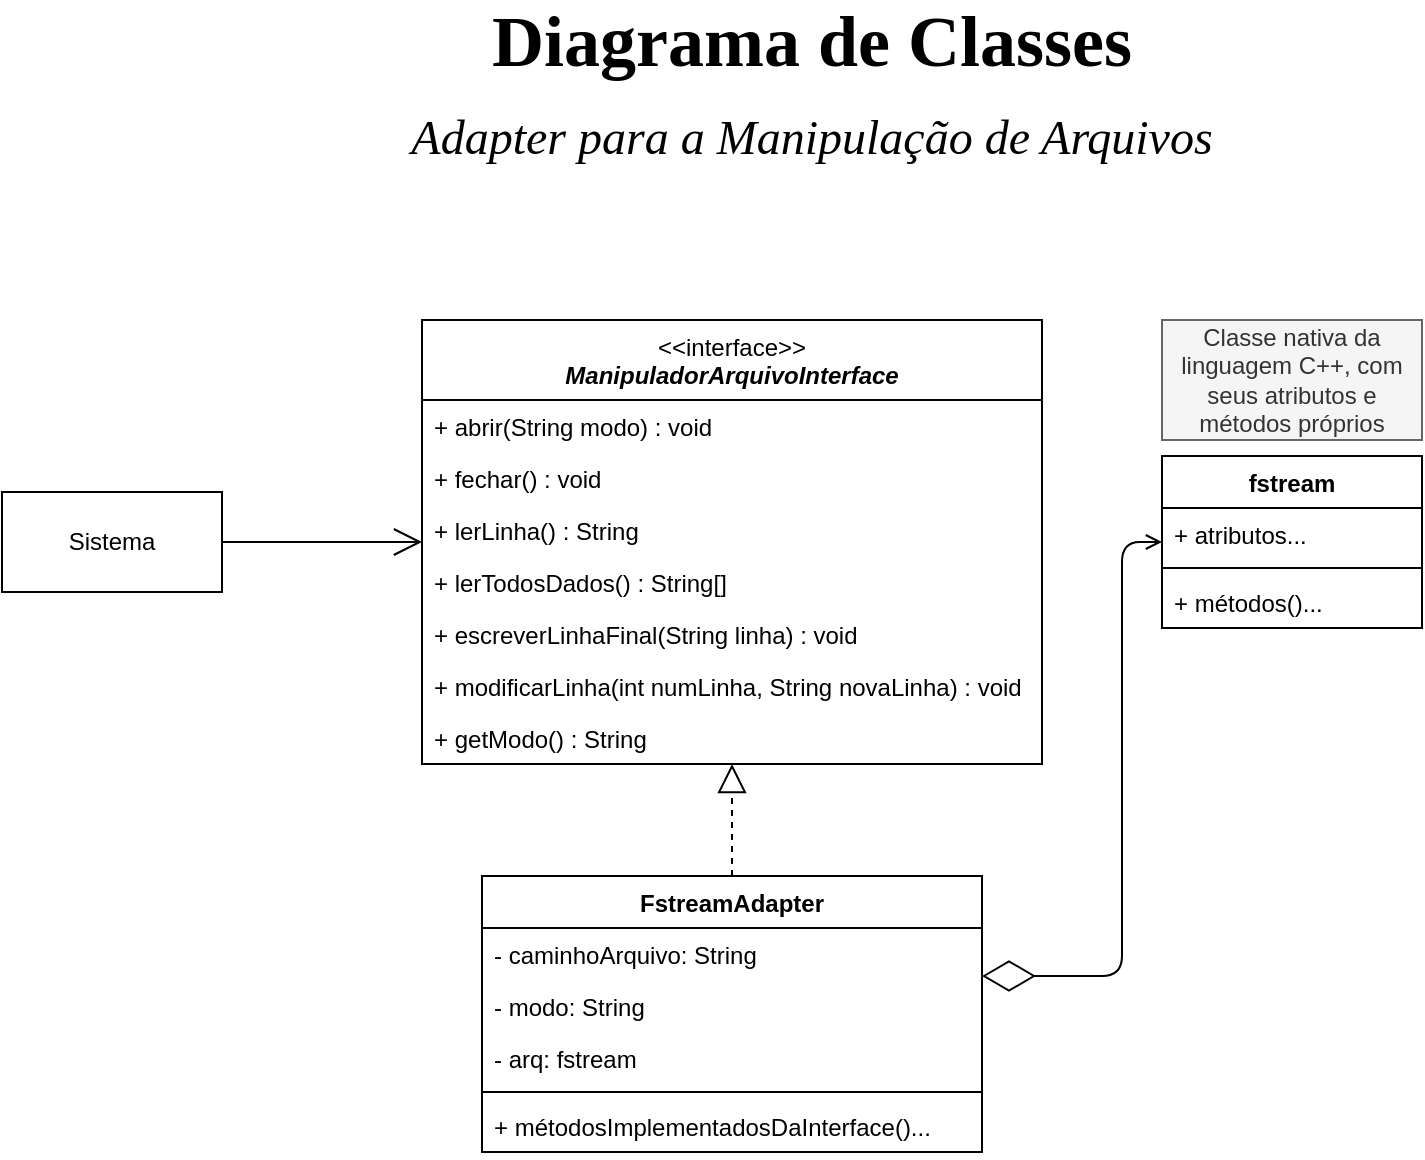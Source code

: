 <mxfile>
    <diagram id="FfDZVrdgh5tswIlTiFFX" name="Page-1">
        <mxGraphModel dx="626" dy="422" grid="1" gridSize="10" guides="1" tooltips="1" connect="1" arrows="1" fold="1" page="1" pageScale="1" pageWidth="1169" pageHeight="827" background="none" math="0" shadow="0">
            <root>
                <mxCell id="0"/>
                <mxCell id="1" parent="0"/>
                <mxCell id="2" value="&lt;div&gt;&lt;b&gt;Diagrama de Classes&lt;/b&gt;&lt;/div&gt;&lt;div&gt;&lt;i&gt;&lt;font style=&quot;font-size: 24px;&quot;&gt;Adapter para a Manipulação de Arquivos&lt;/font&gt;&lt;/i&gt;&lt;/div&gt;" style="text;html=1;align=center;verticalAlign=middle;whiteSpace=wrap;rounded=0;fontFamily=Times New Roman;fontSize=36;" parent="1" vertex="1">
                    <mxGeometry x="374" y="40" width="422" height="70" as="geometry"/>
                </mxCell>
                <mxCell id="3" value="Sistema" style="html=1;whiteSpace=wrap;" parent="1" vertex="1">
                    <mxGeometry x="180" y="278" width="110" height="50" as="geometry"/>
                </mxCell>
                <mxCell id="4" value="&lt;div&gt;&lt;span style=&quot;font-weight: normal;&quot;&gt;&amp;lt;&amp;lt;interface&amp;gt;&amp;gt;&lt;/span&gt;&lt;/div&gt;&lt;i&gt;ManipuladorArquivoInterface&lt;/i&gt;" style="swimlane;fontStyle=1;align=center;verticalAlign=top;childLayout=stackLayout;horizontal=1;startSize=40;horizontalStack=0;resizeParent=1;resizeParentMax=0;resizeLast=0;collapsible=1;marginBottom=0;whiteSpace=wrap;html=1;strokeColor=#000000;" parent="1" vertex="1">
                    <mxGeometry x="390" y="192" width="310" height="222" as="geometry"/>
                </mxCell>
                <mxCell id="7" value="+ abrir(String modo) : void" style="text;strokeColor=none;fillColor=none;align=left;verticalAlign=top;spacingLeft=4;spacingRight=4;overflow=hidden;rotatable=0;points=[[0,0.5],[1,0.5]];portConstraint=eastwest;whiteSpace=wrap;html=1;" parent="4" vertex="1">
                    <mxGeometry y="40" width="310" height="26" as="geometry"/>
                </mxCell>
                <mxCell id="9" value="+ fechar() : void" style="text;strokeColor=none;fillColor=none;align=left;verticalAlign=top;spacingLeft=4;spacingRight=4;overflow=hidden;rotatable=0;points=[[0,0.5],[1,0.5]];portConstraint=eastwest;whiteSpace=wrap;html=1;" parent="4" vertex="1">
                    <mxGeometry y="66" width="310" height="26" as="geometry"/>
                </mxCell>
                <mxCell id="11" value="+ lerLinha() : String" style="text;strokeColor=none;fillColor=none;align=left;verticalAlign=top;spacingLeft=4;spacingRight=4;overflow=hidden;rotatable=0;points=[[0,0.5],[1,0.5]];portConstraint=eastwest;whiteSpace=wrap;html=1;" parent="4" vertex="1">
                    <mxGeometry y="92" width="310" height="26" as="geometry"/>
                </mxCell>
                <mxCell id="12" value="+ lerTodosDados() : String[]" style="text;strokeColor=none;fillColor=none;align=left;verticalAlign=top;spacingLeft=4;spacingRight=4;overflow=hidden;rotatable=0;points=[[0,0.5],[1,0.5]];portConstraint=eastwest;whiteSpace=wrap;html=1;" parent="4" vertex="1">
                    <mxGeometry y="118" width="310" height="26" as="geometry"/>
                </mxCell>
                <mxCell id="13" value="+ escreverLinhaFinal(String linha) : void" style="text;strokeColor=none;fillColor=none;align=left;verticalAlign=top;spacingLeft=4;spacingRight=4;overflow=hidden;rotatable=0;points=[[0,0.5],[1,0.5]];portConstraint=eastwest;whiteSpace=wrap;html=1;" parent="4" vertex="1">
                    <mxGeometry y="144" width="310" height="26" as="geometry"/>
                </mxCell>
                <mxCell id="14" value="+ modificarLinha(int numLinha, String novaLinha) : void" style="text;strokeColor=none;fillColor=none;align=left;verticalAlign=top;spacingLeft=4;spacingRight=4;overflow=hidden;rotatable=0;points=[[0,0.5],[1,0.5]];portConstraint=eastwest;whiteSpace=wrap;html=1;" parent="4" vertex="1">
                    <mxGeometry y="170" width="310" height="26" as="geometry"/>
                </mxCell>
                <mxCell id="10" value="+ getModo() : String" style="text;strokeColor=none;fillColor=none;align=left;verticalAlign=top;spacingLeft=4;spacingRight=4;overflow=hidden;rotatable=0;points=[[0,0.5],[1,0.5]];portConstraint=eastwest;whiteSpace=wrap;html=1;" parent="4" vertex="1">
                    <mxGeometry y="196" width="310" height="26" as="geometry"/>
                </mxCell>
                <mxCell id="15" value="FstreamAdapter" style="swimlane;fontStyle=1;align=center;verticalAlign=top;childLayout=stackLayout;horizontal=1;startSize=26;horizontalStack=0;resizeParent=1;resizeParentMax=0;resizeLast=0;collapsible=1;marginBottom=0;whiteSpace=wrap;html=1;" parent="1" vertex="1">
                    <mxGeometry x="420" y="470" width="250" height="138" as="geometry"/>
                </mxCell>
                <mxCell id="16" value="- caminhoArquivo: String" style="text;strokeColor=none;fillColor=none;align=left;verticalAlign=top;spacingLeft=4;spacingRight=4;overflow=hidden;rotatable=0;points=[[0,0.5],[1,0.5]];portConstraint=eastwest;whiteSpace=wrap;html=1;" parent="15" vertex="1">
                    <mxGeometry y="26" width="250" height="26" as="geometry"/>
                </mxCell>
                <mxCell id="42" value="- modo: String" style="text;strokeColor=none;fillColor=none;align=left;verticalAlign=top;spacingLeft=4;spacingRight=4;overflow=hidden;rotatable=0;points=[[0,0.5],[1,0.5]];portConstraint=eastwest;whiteSpace=wrap;html=1;" parent="15" vertex="1">
                    <mxGeometry y="52" width="250" height="26" as="geometry"/>
                </mxCell>
                <mxCell id="43" value="- arq: fstream" style="text;strokeColor=none;fillColor=none;align=left;verticalAlign=top;spacingLeft=4;spacingRight=4;overflow=hidden;rotatable=0;points=[[0,0.5],[1,0.5]];portConstraint=eastwest;whiteSpace=wrap;html=1;" parent="15" vertex="1">
                    <mxGeometry y="78" width="250" height="26" as="geometry"/>
                </mxCell>
                <mxCell id="17" value="" style="line;strokeWidth=1;fillColor=none;align=left;verticalAlign=middle;spacingTop=-1;spacingLeft=3;spacingRight=3;rotatable=0;labelPosition=right;points=[];portConstraint=eastwest;strokeColor=inherit;" parent="15" vertex="1">
                    <mxGeometry y="104" width="250" height="8" as="geometry"/>
                </mxCell>
                <mxCell id="18" value="+ métodosImplementadosDaInterface()..." style="text;strokeColor=none;fillColor=none;align=left;verticalAlign=top;spacingLeft=4;spacingRight=4;overflow=hidden;rotatable=0;points=[[0,0.5],[1,0.5]];portConstraint=eastwest;whiteSpace=wrap;html=1;" parent="15" vertex="1">
                    <mxGeometry y="112" width="250" height="26" as="geometry"/>
                </mxCell>
                <mxCell id="39" value="" style="group" parent="1" vertex="1" connectable="0">
                    <mxGeometry x="760" y="192" width="130" height="154" as="geometry"/>
                </mxCell>
                <mxCell id="34" value="Classe nativa da linguagem C++, com seus atributos e métodos próprios" style="whiteSpace=wrap;html=1;fillColor=#f5f5f5;fontColor=#333333;strokeColor=#666666;" parent="39" vertex="1">
                    <mxGeometry width="130" height="60" as="geometry"/>
                </mxCell>
                <mxCell id="35" value="fstream" style="swimlane;fontStyle=1;align=center;verticalAlign=top;childLayout=stackLayout;horizontal=1;startSize=26;horizontalStack=0;resizeParent=1;resizeParentMax=0;resizeLast=0;collapsible=1;marginBottom=0;whiteSpace=wrap;html=1;" parent="39" vertex="1">
                    <mxGeometry y="68" width="130" height="86" as="geometry">
                        <mxRectangle y="68" width="80" height="30" as="alternateBounds"/>
                    </mxGeometry>
                </mxCell>
                <mxCell id="36" value="+ atributos..." style="text;strokeColor=none;fillColor=none;align=left;verticalAlign=top;spacingLeft=4;spacingRight=4;overflow=hidden;rotatable=0;points=[[0,0.5],[1,0.5]];portConstraint=eastwest;whiteSpace=wrap;html=1;" parent="35" vertex="1">
                    <mxGeometry y="26" width="130" height="26" as="geometry"/>
                </mxCell>
                <mxCell id="37" value="" style="line;strokeWidth=1;fillColor=none;align=left;verticalAlign=middle;spacingTop=-1;spacingLeft=3;spacingRight=3;rotatable=0;labelPosition=right;points=[];portConstraint=eastwest;strokeColor=inherit;" parent="35" vertex="1">
                    <mxGeometry y="52" width="130" height="8" as="geometry"/>
                </mxCell>
                <mxCell id="38" value="+ métodos()..." style="text;strokeColor=none;fillColor=none;align=left;verticalAlign=top;spacingLeft=4;spacingRight=4;overflow=hidden;rotatable=0;points=[[0,0.5],[1,0.5]];portConstraint=eastwest;whiteSpace=wrap;html=1;" parent="35" vertex="1">
                    <mxGeometry y="60" width="130" height="26" as="geometry"/>
                </mxCell>
                <mxCell id="40" value="" style="endArrow=block;dashed=1;endFill=0;endSize=12;html=1;" parent="1" source="15" target="4" edge="1">
                    <mxGeometry width="160" relative="1" as="geometry">
                        <mxPoint x="555" y="390" as="sourcePoint"/>
                        <mxPoint x="715" y="390" as="targetPoint"/>
                    </mxGeometry>
                </mxCell>
                <mxCell id="44" value="" style="endArrow=diamondThin;endFill=0;endSize=24;html=1;startArrow=open;startFill=0;edgeStyle=elbowEdgeStyle;" parent="1" source="35" target="15" edge="1">
                    <mxGeometry width="160" relative="1" as="geometry">
                        <mxPoint x="715" y="450" as="sourcePoint"/>
                        <mxPoint x="875" y="450" as="targetPoint"/>
                        <Array as="points">
                            <mxPoint x="740" y="520"/>
                        </Array>
                    </mxGeometry>
                </mxCell>
                <mxCell id="45" value="" style="endArrow=open;endFill=1;endSize=12;html=1;" parent="1" source="3" target="4" edge="1">
                    <mxGeometry width="160" relative="1" as="geometry">
                        <mxPoint x="480" y="380" as="sourcePoint"/>
                        <mxPoint x="640" y="380" as="targetPoint"/>
                        <Array as="points"/>
                    </mxGeometry>
                </mxCell>
            </root>
        </mxGraphModel>
    </diagram>
</mxfile>